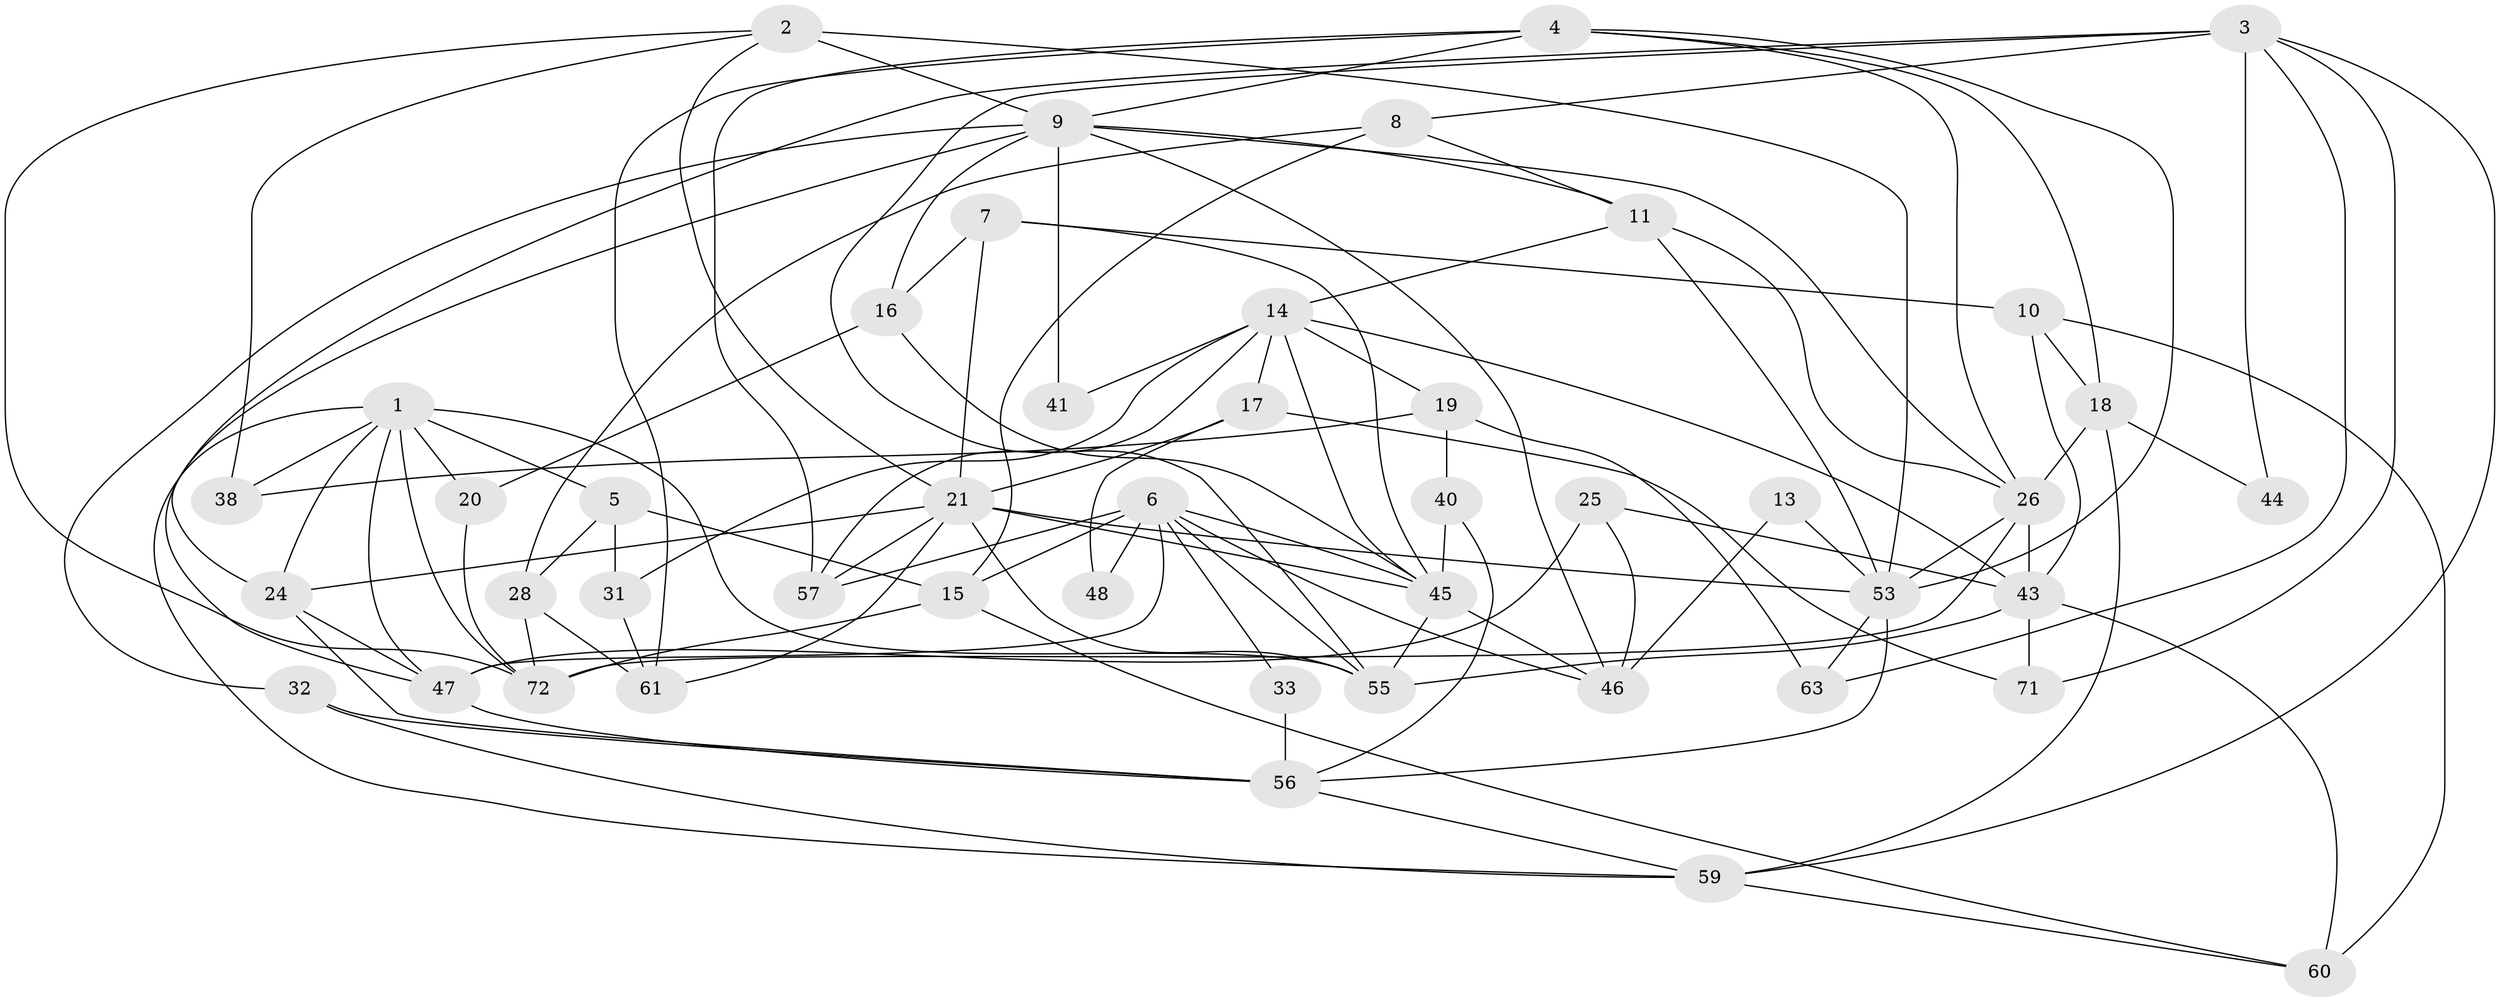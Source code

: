 // original degree distribution, {6: 0.0684931506849315, 3: 0.273972602739726, 4: 0.3561643835616438, 8: 0.0273972602739726, 5: 0.1232876712328767, 2: 0.1095890410958904, 7: 0.0410958904109589}
// Generated by graph-tools (version 1.1) at 2025/11/02/27/25 16:11:24]
// undirected, 46 vertices, 112 edges
graph export_dot {
graph [start="1"]
  node [color=gray90,style=filled];
  1 [super="+36"];
  2 [super="+12"];
  3 [super="+27"];
  4 [super="+42"];
  5 [super="+37"];
  6 [super="+58"];
  7 [super="+51"];
  8 [super="+30"];
  9 [super="+23"];
  10;
  11;
  13;
  14 [super="+73"];
  15 [super="+50"];
  16 [super="+34"];
  17 [super="+22"];
  18 [super="+67"];
  19 [super="+54"];
  20;
  21 [super="+29"];
  24 [super="+39"];
  25;
  26 [super="+35"];
  28;
  31;
  32;
  33;
  38;
  40;
  41;
  43 [super="+62"];
  44;
  45 [super="+52"];
  46 [super="+68"];
  47 [super="+49"];
  48;
  53 [super="+65"];
  55 [super="+70"];
  56 [super="+64"];
  57 [super="+69"];
  59 [super="+66"];
  60;
  61;
  63;
  71;
  72;
  1 -- 38;
  1 -- 5 [weight=2];
  1 -- 20;
  1 -- 55;
  1 -- 24;
  1 -- 59;
  1 -- 72;
  1 -- 47;
  2 -- 53;
  2 -- 9 [weight=2];
  2 -- 21;
  2 -- 38;
  2 -- 72;
  3 -- 8;
  3 -- 55;
  3 -- 47;
  3 -- 71;
  3 -- 59;
  3 -- 44;
  3 -- 63;
  4 -- 26;
  4 -- 9;
  4 -- 18;
  4 -- 61;
  4 -- 53;
  4 -- 57;
  5 -- 28;
  5 -- 31;
  5 -- 15;
  6 -- 57;
  6 -- 48;
  6 -- 46;
  6 -- 33;
  6 -- 45;
  6 -- 15;
  6 -- 47;
  6 -- 55;
  7 -- 21;
  7 -- 10;
  7 -- 45 [weight=2];
  7 -- 16;
  8 -- 15;
  8 -- 28;
  8 -- 11;
  9 -- 46;
  9 -- 32;
  9 -- 41 [weight=2];
  9 -- 16;
  9 -- 11;
  9 -- 24;
  9 -- 26;
  10 -- 18;
  10 -- 60;
  10 -- 43;
  11 -- 26;
  11 -- 14;
  11 -- 53;
  13 -- 53;
  13 -- 46;
  14 -- 31;
  14 -- 57;
  14 -- 17;
  14 -- 41;
  14 -- 19;
  14 -- 43;
  14 -- 45;
  15 -- 72;
  15 -- 60;
  16 -- 20;
  16 -- 45;
  17 -- 71;
  17 -- 21;
  17 -- 48;
  18 -- 26;
  18 -- 44;
  18 -- 59;
  19 -- 63 [weight=2];
  19 -- 40;
  19 -- 38;
  20 -- 72;
  21 -- 53;
  21 -- 57;
  21 -- 24;
  21 -- 45;
  21 -- 61;
  21 -- 55;
  24 -- 56;
  24 -- 47;
  25 -- 43;
  25 -- 46;
  25 -- 47;
  26 -- 53;
  26 -- 43;
  26 -- 72;
  28 -- 72;
  28 -- 61;
  31 -- 61;
  32 -- 56 [weight=2];
  32 -- 59;
  33 -- 56;
  40 -- 56;
  40 -- 45;
  43 -- 60;
  43 -- 71;
  43 -- 55;
  45 -- 55;
  45 -- 46;
  47 -- 56;
  53 -- 63;
  53 -- 56 [weight=2];
  56 -- 59;
  59 -- 60;
}
